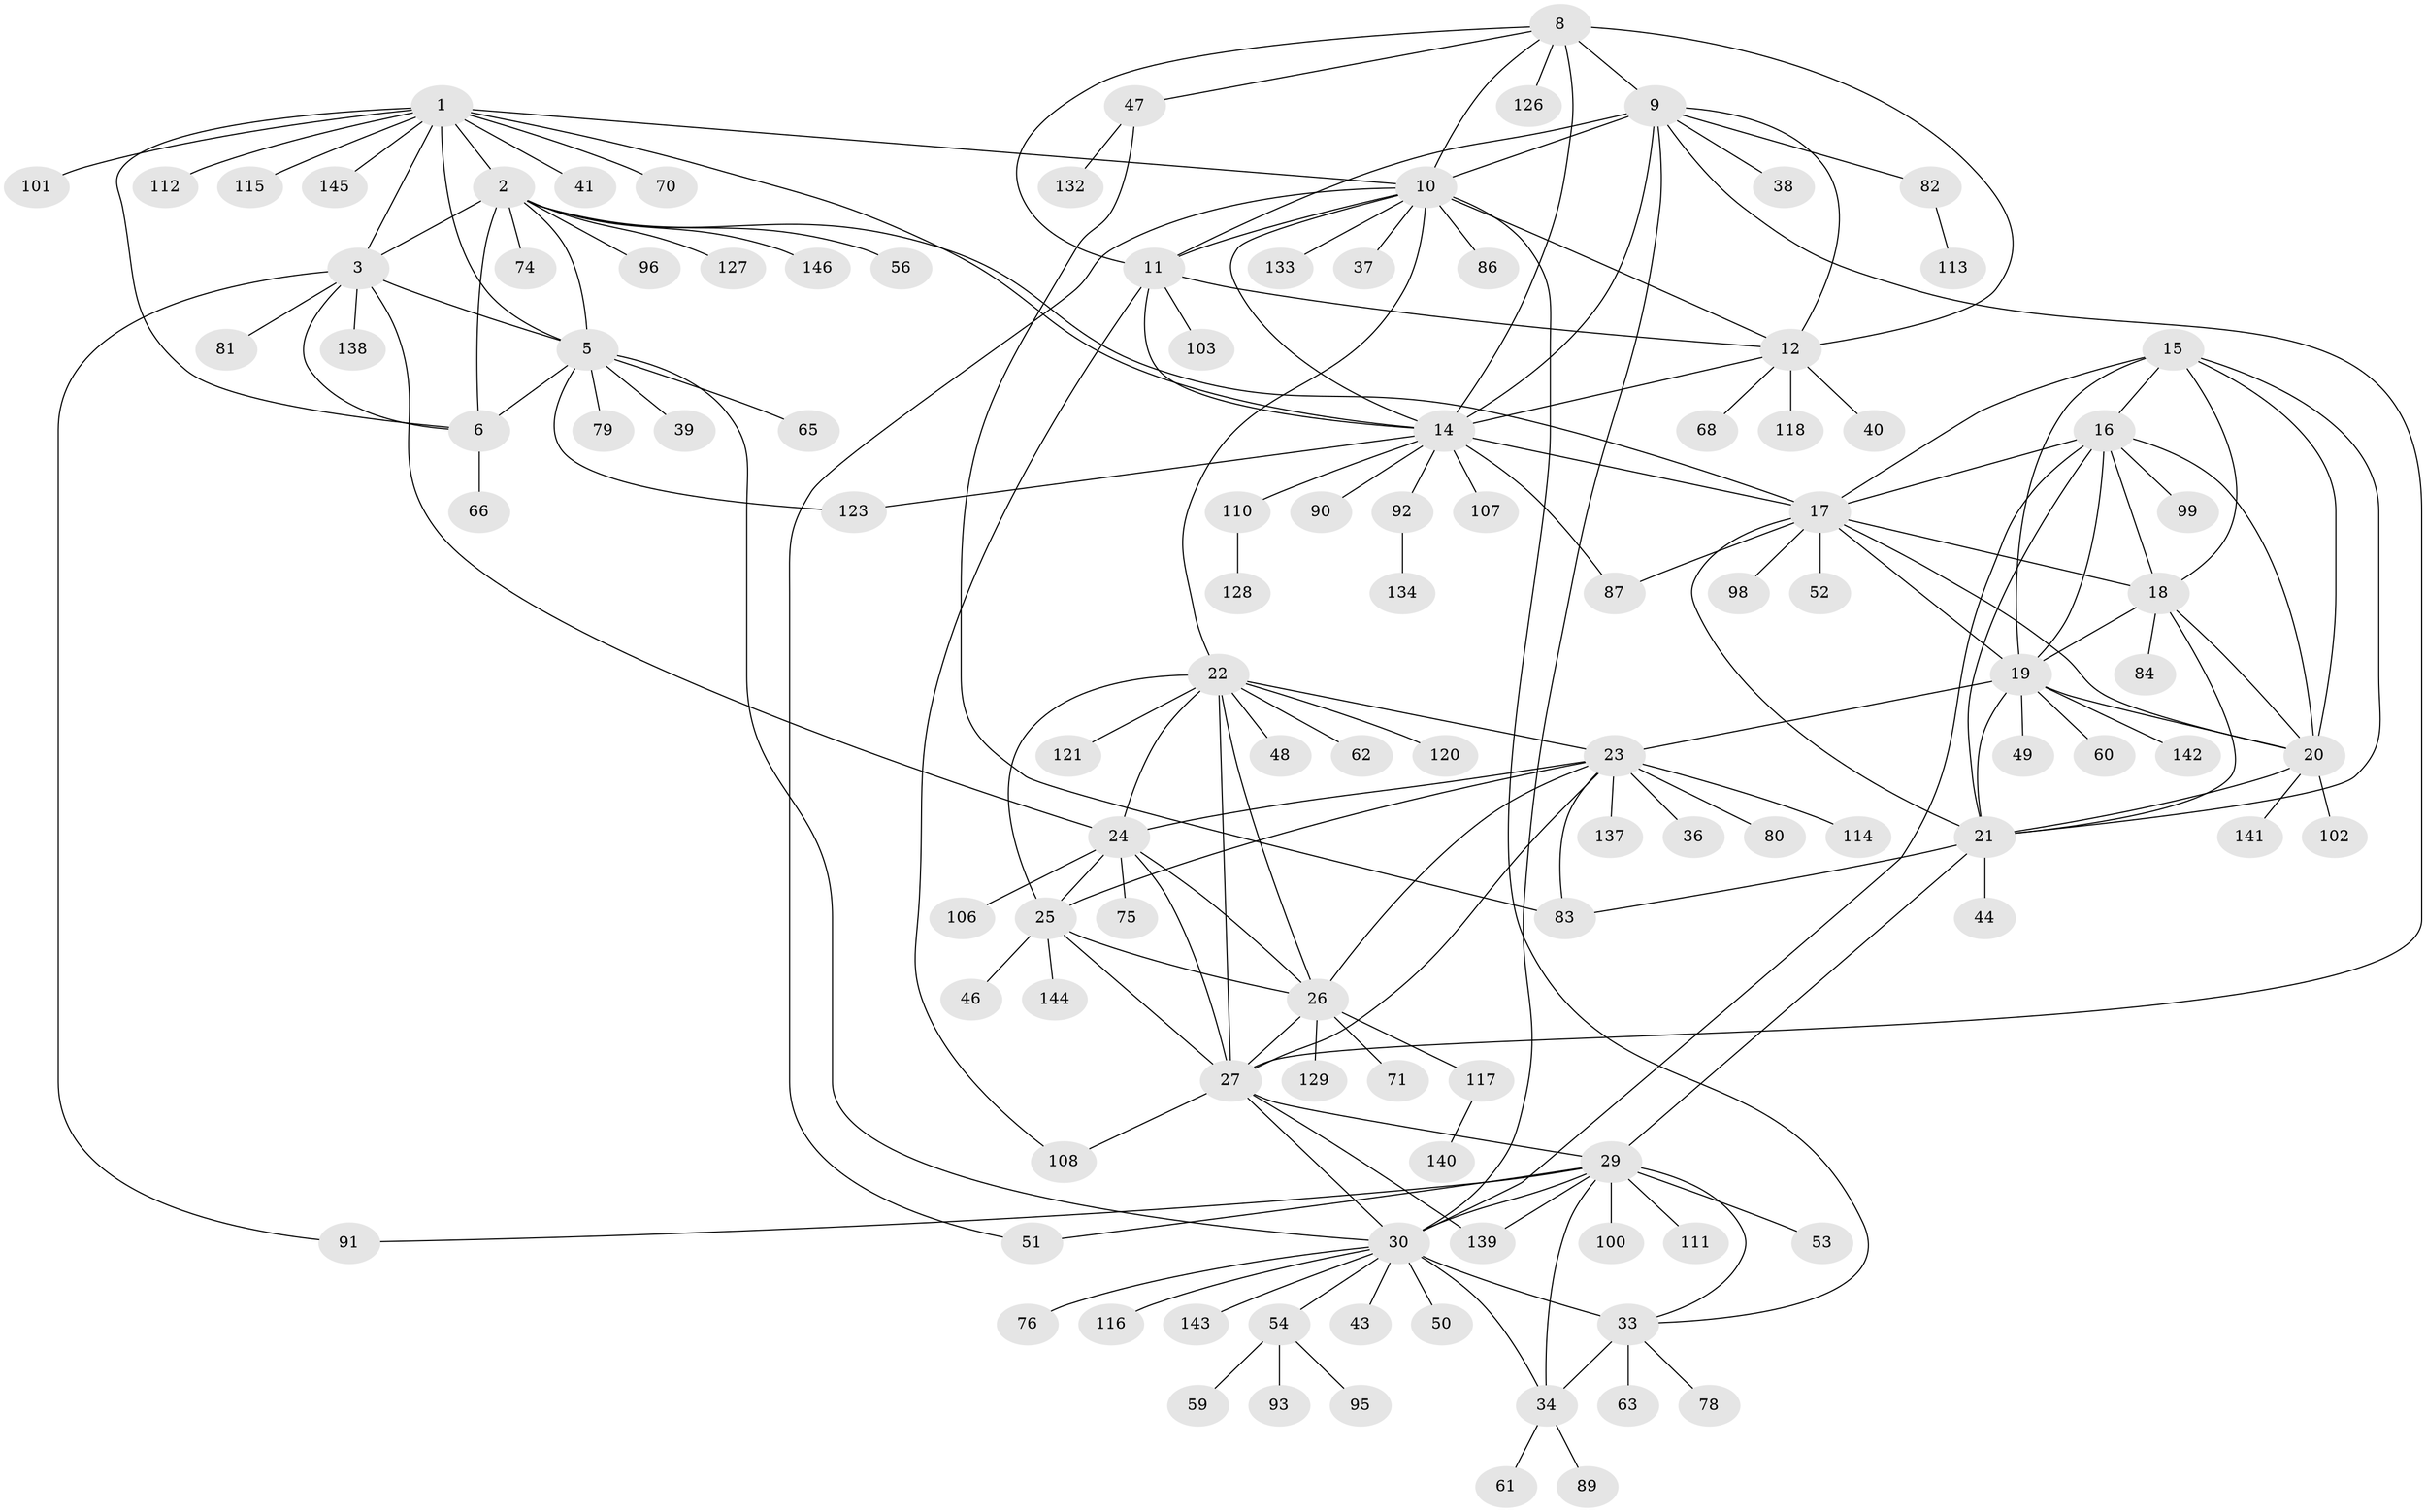 // original degree distribution, {7: 0.02054794520547945, 11: 0.03424657534246575, 13: 0.00684931506849315, 10: 0.03424657534246575, 8: 0.0410958904109589, 9: 0.0547945205479452, 12: 0.0273972602739726, 14: 0.00684931506849315, 6: 0.0136986301369863, 1: 0.5753424657534246, 2: 0.1506849315068493, 5: 0.00684931506849315, 3: 0.0273972602739726}
// Generated by graph-tools (version 1.1) at 2025/11/02/27/25 16:11:29]
// undirected, 113 vertices, 175 edges
graph export_dot {
graph [start="1"]
  node [color=gray90,style=filled];
  1 [super="+4"];
  2 [super="+7"];
  3 [super="+72"];
  5 [super="+58"];
  6 [super="+124"];
  8;
  9 [super="+13"];
  10 [super="+122"];
  11 [super="+42"];
  12 [super="+97"];
  14 [super="+119"];
  15;
  16 [super="+136"];
  17 [super="+104"];
  18 [super="+105"];
  19 [super="+57"];
  20 [super="+77"];
  21;
  22 [super="+45"];
  23 [super="+28"];
  24 [super="+67"];
  25 [super="+69"];
  26 [super="+55"];
  27 [super="+109"];
  29 [super="+31"];
  30 [super="+32"];
  33 [super="+125"];
  34 [super="+35"];
  36;
  37;
  38;
  39;
  40;
  41;
  43;
  44;
  46;
  47 [super="+73"];
  48;
  49;
  50;
  51;
  52 [super="+94"];
  53;
  54 [super="+64"];
  56;
  59 [super="+85"];
  60;
  61;
  62;
  63;
  65;
  66;
  68;
  70 [super="+130"];
  71;
  74;
  75 [super="+88"];
  76;
  78;
  79;
  80;
  81;
  82;
  83 [super="+135"];
  84;
  86;
  87;
  89;
  90;
  91;
  92;
  93 [super="+131"];
  95;
  96;
  98;
  99;
  100;
  101;
  102;
  103;
  106;
  107;
  108;
  110;
  111;
  112;
  113;
  114;
  115;
  116;
  117;
  118;
  120;
  121;
  123;
  126;
  127;
  128;
  129;
  132;
  133;
  134;
  137;
  138;
  139;
  140;
  141;
  142;
  143;
  144;
  145;
  146;
  1 -- 2 [weight=4];
  1 -- 3 [weight=2];
  1 -- 5 [weight=2];
  1 -- 6 [weight=2];
  1 -- 70;
  1 -- 101;
  1 -- 41;
  1 -- 10;
  1 -- 14;
  1 -- 112;
  1 -- 145;
  1 -- 115;
  2 -- 3 [weight=2];
  2 -- 5 [weight=2];
  2 -- 6 [weight=2];
  2 -- 56;
  2 -- 74;
  2 -- 96;
  2 -- 127;
  2 -- 146;
  2 -- 17;
  3 -- 5;
  3 -- 6;
  3 -- 24;
  3 -- 81;
  3 -- 91;
  3 -- 138;
  5 -- 6;
  5 -- 30;
  5 -- 39;
  5 -- 123;
  5 -- 65;
  5 -- 79;
  6 -- 66;
  8 -- 9 [weight=2];
  8 -- 10;
  8 -- 11;
  8 -- 12;
  8 -- 14;
  8 -- 47;
  8 -- 126;
  9 -- 10 [weight=2];
  9 -- 11 [weight=2];
  9 -- 12 [weight=2];
  9 -- 14 [weight=2];
  9 -- 30;
  9 -- 38;
  9 -- 82;
  9 -- 27;
  10 -- 11;
  10 -- 12;
  10 -- 14;
  10 -- 37;
  10 -- 51;
  10 -- 86;
  10 -- 133;
  10 -- 22;
  10 -- 33;
  11 -- 12;
  11 -- 14;
  11 -- 103;
  11 -- 108;
  12 -- 14;
  12 -- 40;
  12 -- 68;
  12 -- 118;
  14 -- 17;
  14 -- 87;
  14 -- 90;
  14 -- 92;
  14 -- 107;
  14 -- 110;
  14 -- 123;
  15 -- 16;
  15 -- 17;
  15 -- 18;
  15 -- 19;
  15 -- 20;
  15 -- 21;
  16 -- 17;
  16 -- 18;
  16 -- 19;
  16 -- 20;
  16 -- 21;
  16 -- 99;
  16 -- 30;
  17 -- 18;
  17 -- 19;
  17 -- 20;
  17 -- 21;
  17 -- 52;
  17 -- 87;
  17 -- 98;
  18 -- 19;
  18 -- 20;
  18 -- 21;
  18 -- 84;
  19 -- 20;
  19 -- 21;
  19 -- 49;
  19 -- 60;
  19 -- 142;
  19 -- 23;
  20 -- 21;
  20 -- 102;
  20 -- 141;
  21 -- 44;
  21 -- 83;
  21 -- 29;
  22 -- 23 [weight=2];
  22 -- 24;
  22 -- 25;
  22 -- 26;
  22 -- 27;
  22 -- 48;
  22 -- 62;
  22 -- 120;
  22 -- 121;
  23 -- 24 [weight=2];
  23 -- 25 [weight=2];
  23 -- 26 [weight=2];
  23 -- 27 [weight=2];
  23 -- 80;
  23 -- 83;
  23 -- 137;
  23 -- 36;
  23 -- 114;
  24 -- 25;
  24 -- 26;
  24 -- 27;
  24 -- 75;
  24 -- 106;
  25 -- 26;
  25 -- 27;
  25 -- 46;
  25 -- 144;
  26 -- 27;
  26 -- 71;
  26 -- 117;
  26 -- 129;
  27 -- 108;
  27 -- 139;
  27 -- 29;
  27 -- 30;
  29 -- 30 [weight=4];
  29 -- 33 [weight=2];
  29 -- 34 [weight=4];
  29 -- 91;
  29 -- 100;
  29 -- 111;
  29 -- 139;
  29 -- 51;
  29 -- 53;
  30 -- 33 [weight=2];
  30 -- 34 [weight=4];
  30 -- 50;
  30 -- 43;
  30 -- 76;
  30 -- 143;
  30 -- 116;
  30 -- 54;
  33 -- 34 [weight=2];
  33 -- 63;
  33 -- 78;
  34 -- 61;
  34 -- 89;
  47 -- 83;
  47 -- 132;
  54 -- 59;
  54 -- 93;
  54 -- 95;
  82 -- 113;
  92 -- 134;
  110 -- 128;
  117 -- 140;
}

